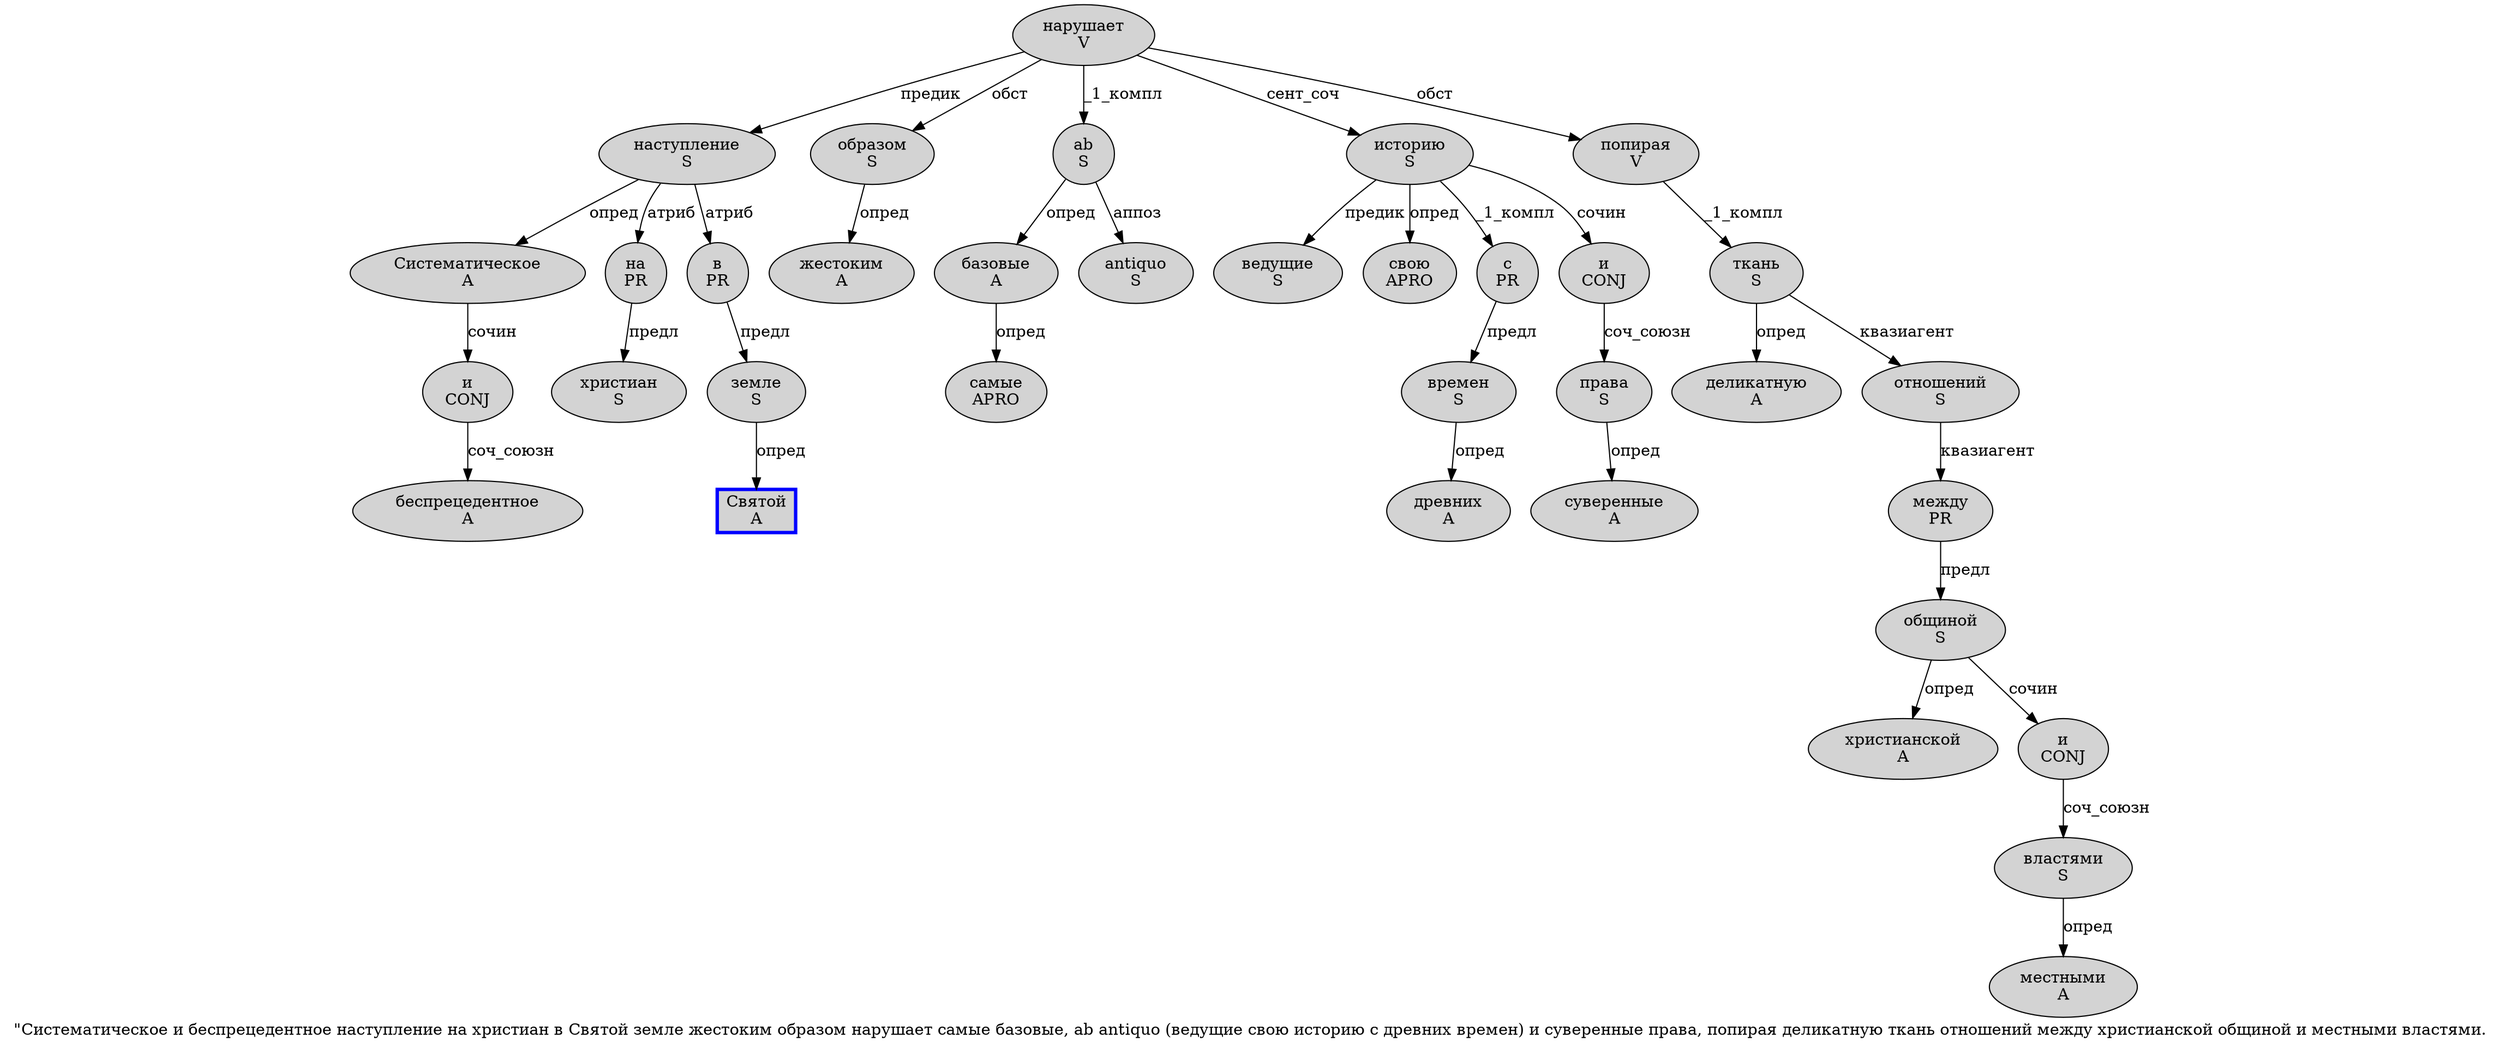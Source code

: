 digraph SENTENCE_1455 {
	graph [label="\"Систематическое и беспрецедентное наступление на христиан в Святой земле жестоким образом нарушает самые базовые, ab antiquo (ведущие свою историю с древних времен) и суверенные права, попирая деликатную ткань отношений между христианской общиной и местными властями."]
	node [style=filled]
		1 [label="Систематическое
A" color="" fillcolor=lightgray penwidth=1 shape=ellipse]
		2 [label="и
CONJ" color="" fillcolor=lightgray penwidth=1 shape=ellipse]
		3 [label="беспрецедентное
A" color="" fillcolor=lightgray penwidth=1 shape=ellipse]
		4 [label="наступление
S" color="" fillcolor=lightgray penwidth=1 shape=ellipse]
		5 [label="на
PR" color="" fillcolor=lightgray penwidth=1 shape=ellipse]
		6 [label="христиан
S" color="" fillcolor=lightgray penwidth=1 shape=ellipse]
		7 [label="в
PR" color="" fillcolor=lightgray penwidth=1 shape=ellipse]
		8 [label="Святой
A" color=blue fillcolor=lightgray penwidth=3 shape=box]
		9 [label="земле
S" color="" fillcolor=lightgray penwidth=1 shape=ellipse]
		10 [label="жестоким
A" color="" fillcolor=lightgray penwidth=1 shape=ellipse]
		11 [label="образом
S" color="" fillcolor=lightgray penwidth=1 shape=ellipse]
		12 [label="нарушает
V" color="" fillcolor=lightgray penwidth=1 shape=ellipse]
		13 [label="самые
APRO" color="" fillcolor=lightgray penwidth=1 shape=ellipse]
		14 [label="базовые
A" color="" fillcolor=lightgray penwidth=1 shape=ellipse]
		16 [label="ab
S" color="" fillcolor=lightgray penwidth=1 shape=ellipse]
		17 [label="antiquo
S" color="" fillcolor=lightgray penwidth=1 shape=ellipse]
		19 [label="ведущие
S" color="" fillcolor=lightgray penwidth=1 shape=ellipse]
		20 [label="свою
APRO" color="" fillcolor=lightgray penwidth=1 shape=ellipse]
		21 [label="историю
S" color="" fillcolor=lightgray penwidth=1 shape=ellipse]
		22 [label="с
PR" color="" fillcolor=lightgray penwidth=1 shape=ellipse]
		23 [label="древних
A" color="" fillcolor=lightgray penwidth=1 shape=ellipse]
		24 [label="времен
S" color="" fillcolor=lightgray penwidth=1 shape=ellipse]
		26 [label="и
CONJ" color="" fillcolor=lightgray penwidth=1 shape=ellipse]
		27 [label="суверенные
A" color="" fillcolor=lightgray penwidth=1 shape=ellipse]
		28 [label="права
S" color="" fillcolor=lightgray penwidth=1 shape=ellipse]
		30 [label="попирая
V" color="" fillcolor=lightgray penwidth=1 shape=ellipse]
		31 [label="деликатную
A" color="" fillcolor=lightgray penwidth=1 shape=ellipse]
		32 [label="ткань
S" color="" fillcolor=lightgray penwidth=1 shape=ellipse]
		33 [label="отношений
S" color="" fillcolor=lightgray penwidth=1 shape=ellipse]
		34 [label="между
PR" color="" fillcolor=lightgray penwidth=1 shape=ellipse]
		35 [label="христианской
A" color="" fillcolor=lightgray penwidth=1 shape=ellipse]
		36 [label="общиной
S" color="" fillcolor=lightgray penwidth=1 shape=ellipse]
		37 [label="и
CONJ" color="" fillcolor=lightgray penwidth=1 shape=ellipse]
		38 [label="местными
A" color="" fillcolor=lightgray penwidth=1 shape=ellipse]
		39 [label="властями
S" color="" fillcolor=lightgray penwidth=1 shape=ellipse]
			28 -> 27 [label="опред"]
			32 -> 31 [label="опред"]
			32 -> 33 [label="квазиагент"]
			36 -> 35 [label="опред"]
			36 -> 37 [label="сочин"]
			37 -> 39 [label="соч_союзн"]
			12 -> 4 [label="предик"]
			12 -> 11 [label="обст"]
			12 -> 16 [label="_1_компл"]
			12 -> 21 [label="сент_соч"]
			12 -> 30 [label="обст"]
			26 -> 28 [label="соч_союзн"]
			1 -> 2 [label="сочин"]
			14 -> 13 [label="опред"]
			16 -> 14 [label="опред"]
			16 -> 17 [label="аппоз"]
			33 -> 34 [label="квазиагент"]
			11 -> 10 [label="опред"]
			7 -> 9 [label="предл"]
			24 -> 23 [label="опред"]
			30 -> 32 [label="_1_компл"]
			39 -> 38 [label="опред"]
			2 -> 3 [label="соч_союзн"]
			9 -> 8 [label="опред"]
			21 -> 19 [label="предик"]
			21 -> 20 [label="опред"]
			21 -> 22 [label="_1_компл"]
			21 -> 26 [label="сочин"]
			4 -> 1 [label="опред"]
			4 -> 5 [label="атриб"]
			4 -> 7 [label="атриб"]
			34 -> 36 [label="предл"]
			5 -> 6 [label="предл"]
			22 -> 24 [label="предл"]
}